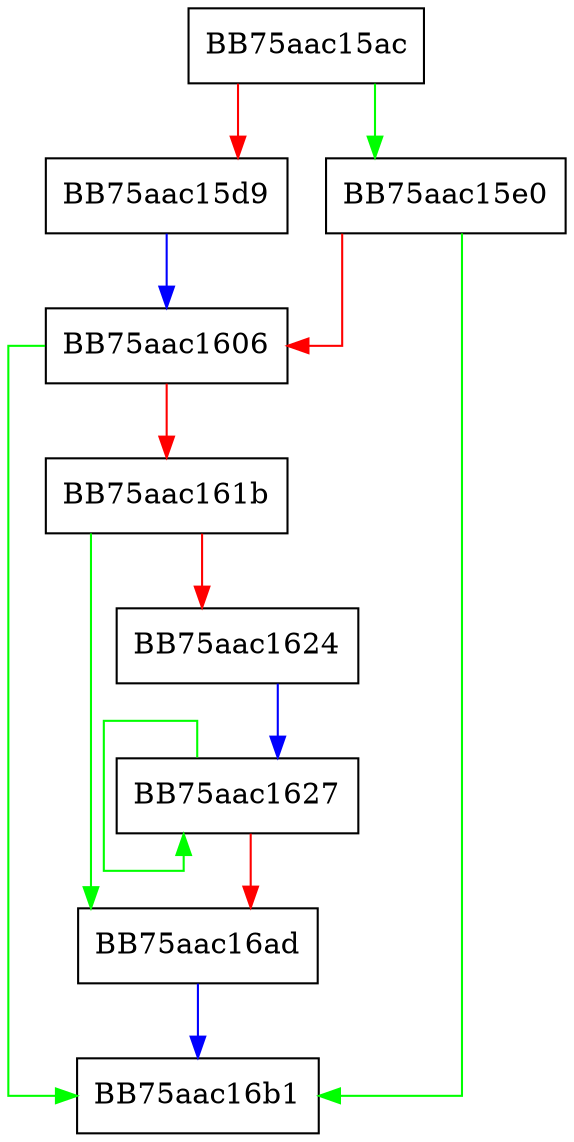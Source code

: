 digraph Allocate {
  node [shape="box"];
  graph [splines=ortho];
  BB75aac15ac -> BB75aac15e0 [color="green"];
  BB75aac15ac -> BB75aac15d9 [color="red"];
  BB75aac15d9 -> BB75aac1606 [color="blue"];
  BB75aac15e0 -> BB75aac16b1 [color="green"];
  BB75aac15e0 -> BB75aac1606 [color="red"];
  BB75aac1606 -> BB75aac16b1 [color="green"];
  BB75aac1606 -> BB75aac161b [color="red"];
  BB75aac161b -> BB75aac16ad [color="green"];
  BB75aac161b -> BB75aac1624 [color="red"];
  BB75aac1624 -> BB75aac1627 [color="blue"];
  BB75aac1627 -> BB75aac1627 [color="green"];
  BB75aac1627 -> BB75aac16ad [color="red"];
  BB75aac16ad -> BB75aac16b1 [color="blue"];
}